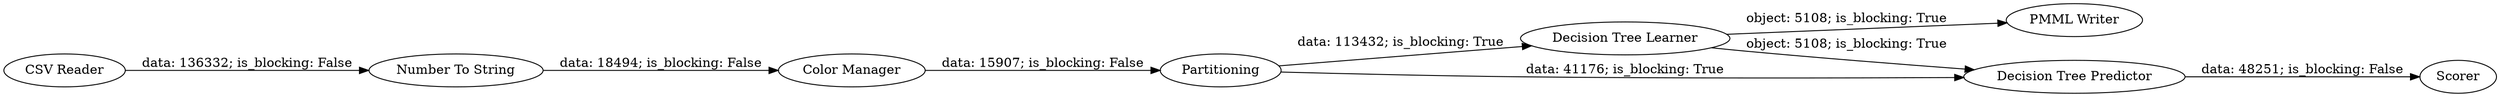 digraph {
	"-951131437855002538_7" [label=Scorer]
	"-951131437855002538_8" [label="PMML Writer"]
	"-951131437855002538_5" [label="Decision Tree Learner"]
	"-951131437855002538_1" [label="CSV Reader"]
	"-951131437855002538_3" [label="Color Manager"]
	"-951131437855002538_6" [label="Decision Tree Predictor"]
	"-951131437855002538_4" [label=Partitioning]
	"-951131437855002538_2" [label="Number To String"]
	"-951131437855002538_5" -> "-951131437855002538_6" [label="object: 5108; is_blocking: True"]
	"-951131437855002538_5" -> "-951131437855002538_8" [label="object: 5108; is_blocking: True"]
	"-951131437855002538_3" -> "-951131437855002538_4" [label="data: 15907; is_blocking: False"]
	"-951131437855002538_2" -> "-951131437855002538_3" [label="data: 18494; is_blocking: False"]
	"-951131437855002538_1" -> "-951131437855002538_2" [label="data: 136332; is_blocking: False"]
	"-951131437855002538_4" -> "-951131437855002538_6" [label="data: 41176; is_blocking: True"]
	"-951131437855002538_4" -> "-951131437855002538_5" [label="data: 113432; is_blocking: True"]
	"-951131437855002538_6" -> "-951131437855002538_7" [label="data: 48251; is_blocking: False"]
	rankdir=LR
}
